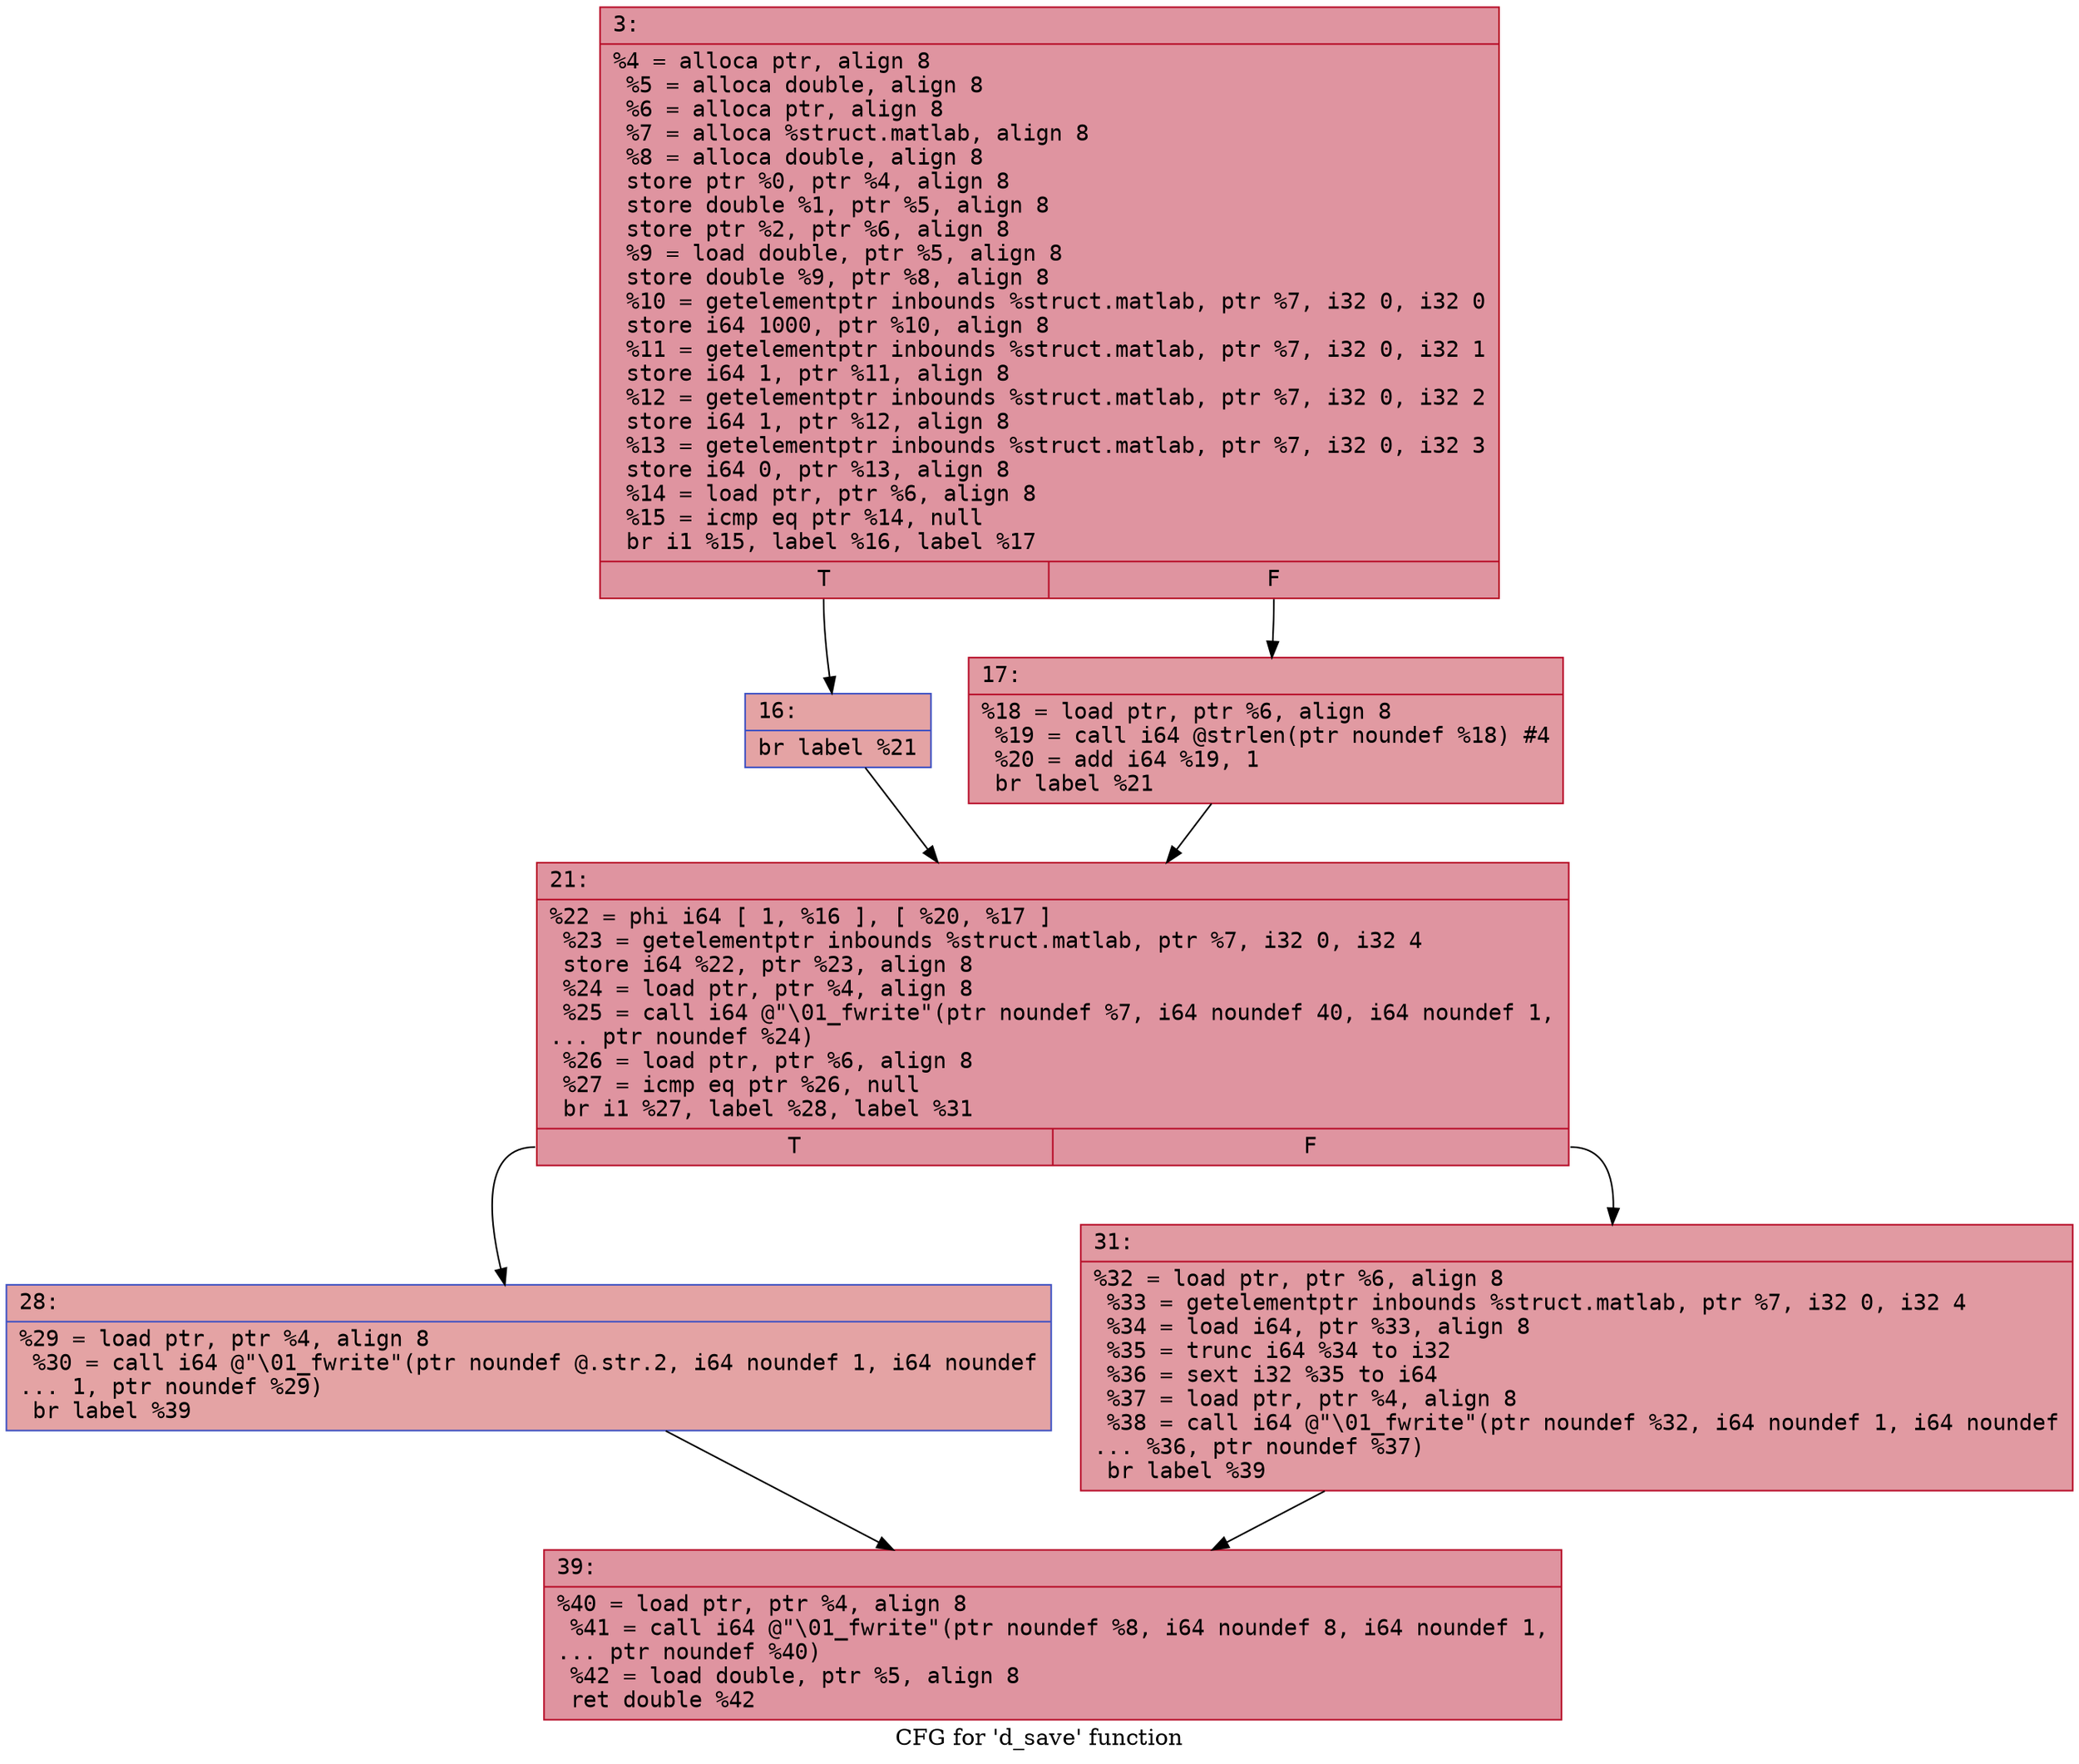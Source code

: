 digraph "CFG for 'd_save' function" {
	label="CFG for 'd_save' function";

	Node0x6000017ba4e0 [shape=record,color="#b70d28ff", style=filled, fillcolor="#b70d2870" fontname="Courier",label="{3:\l|  %4 = alloca ptr, align 8\l  %5 = alloca double, align 8\l  %6 = alloca ptr, align 8\l  %7 = alloca %struct.matlab, align 8\l  %8 = alloca double, align 8\l  store ptr %0, ptr %4, align 8\l  store double %1, ptr %5, align 8\l  store ptr %2, ptr %6, align 8\l  %9 = load double, ptr %5, align 8\l  store double %9, ptr %8, align 8\l  %10 = getelementptr inbounds %struct.matlab, ptr %7, i32 0, i32 0\l  store i64 1000, ptr %10, align 8\l  %11 = getelementptr inbounds %struct.matlab, ptr %7, i32 0, i32 1\l  store i64 1, ptr %11, align 8\l  %12 = getelementptr inbounds %struct.matlab, ptr %7, i32 0, i32 2\l  store i64 1, ptr %12, align 8\l  %13 = getelementptr inbounds %struct.matlab, ptr %7, i32 0, i32 3\l  store i64 0, ptr %13, align 8\l  %14 = load ptr, ptr %6, align 8\l  %15 = icmp eq ptr %14, null\l  br i1 %15, label %16, label %17\l|{<s0>T|<s1>F}}"];
	Node0x6000017ba4e0:s0 -> Node0x6000017ba850[tooltip="3 -> 16\nProbability 37.50%" ];
	Node0x6000017ba4e0:s1 -> Node0x6000017ba8a0[tooltip="3 -> 17\nProbability 62.50%" ];
	Node0x6000017ba850 [shape=record,color="#3d50c3ff", style=filled, fillcolor="#c32e3170" fontname="Courier",label="{16:\l|  br label %21\l}"];
	Node0x6000017ba850 -> Node0x6000017ba8f0[tooltip="16 -> 21\nProbability 100.00%" ];
	Node0x6000017ba8a0 [shape=record,color="#b70d28ff", style=filled, fillcolor="#bb1b2c70" fontname="Courier",label="{17:\l|  %18 = load ptr, ptr %6, align 8\l  %19 = call i64 @strlen(ptr noundef %18) #4\l  %20 = add i64 %19, 1\l  br label %21\l}"];
	Node0x6000017ba8a0 -> Node0x6000017ba8f0[tooltip="17 -> 21\nProbability 100.00%" ];
	Node0x6000017ba8f0 [shape=record,color="#b70d28ff", style=filled, fillcolor="#b70d2870" fontname="Courier",label="{21:\l|  %22 = phi i64 [ 1, %16 ], [ %20, %17 ]\l  %23 = getelementptr inbounds %struct.matlab, ptr %7, i32 0, i32 4\l  store i64 %22, ptr %23, align 8\l  %24 = load ptr, ptr %4, align 8\l  %25 = call i64 @\"\\01_fwrite\"(ptr noundef %7, i64 noundef 40, i64 noundef 1,\l... ptr noundef %24)\l  %26 = load ptr, ptr %6, align 8\l  %27 = icmp eq ptr %26, null\l  br i1 %27, label %28, label %31\l|{<s0>T|<s1>F}}"];
	Node0x6000017ba8f0:s0 -> Node0x6000017ba940[tooltip="21 -> 28\nProbability 37.50%" ];
	Node0x6000017ba8f0:s1 -> Node0x6000017ba990[tooltip="21 -> 31\nProbability 62.50%" ];
	Node0x6000017ba940 [shape=record,color="#3d50c3ff", style=filled, fillcolor="#c32e3170" fontname="Courier",label="{28:\l|  %29 = load ptr, ptr %4, align 8\l  %30 = call i64 @\"\\01_fwrite\"(ptr noundef @.str.2, i64 noundef 1, i64 noundef\l... 1, ptr noundef %29)\l  br label %39\l}"];
	Node0x6000017ba940 -> Node0x6000017ba9e0[tooltip="28 -> 39\nProbability 100.00%" ];
	Node0x6000017ba990 [shape=record,color="#b70d28ff", style=filled, fillcolor="#bb1b2c70" fontname="Courier",label="{31:\l|  %32 = load ptr, ptr %6, align 8\l  %33 = getelementptr inbounds %struct.matlab, ptr %7, i32 0, i32 4\l  %34 = load i64, ptr %33, align 8\l  %35 = trunc i64 %34 to i32\l  %36 = sext i32 %35 to i64\l  %37 = load ptr, ptr %4, align 8\l  %38 = call i64 @\"\\01_fwrite\"(ptr noundef %32, i64 noundef 1, i64 noundef\l... %36, ptr noundef %37)\l  br label %39\l}"];
	Node0x6000017ba990 -> Node0x6000017ba9e0[tooltip="31 -> 39\nProbability 100.00%" ];
	Node0x6000017ba9e0 [shape=record,color="#b70d28ff", style=filled, fillcolor="#b70d2870" fontname="Courier",label="{39:\l|  %40 = load ptr, ptr %4, align 8\l  %41 = call i64 @\"\\01_fwrite\"(ptr noundef %8, i64 noundef 8, i64 noundef 1,\l... ptr noundef %40)\l  %42 = load double, ptr %5, align 8\l  ret double %42\l}"];
}
